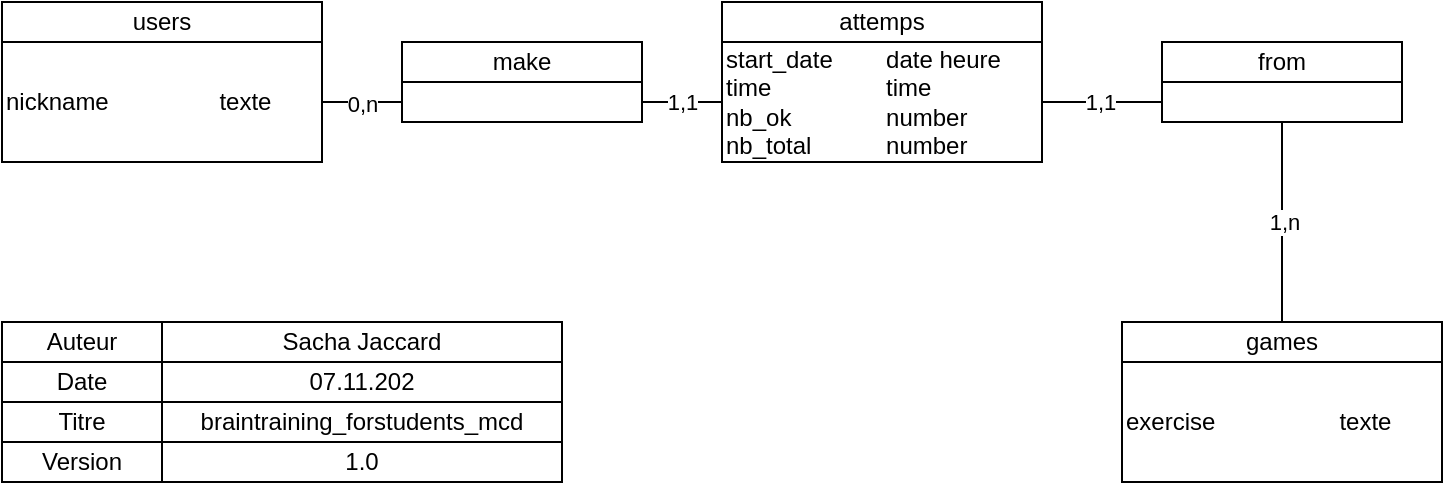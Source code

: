 <mxfile version="22.0.8" type="device">
  <diagram name="Page-1" id="jNDmu_4M6AhFxplmJnjj">
    <mxGraphModel dx="793" dy="425" grid="1" gridSize="10" guides="1" tooltips="1" connect="1" arrows="1" fold="1" page="1" pageScale="1" pageWidth="827" pageHeight="1169" math="0" shadow="0">
      <root>
        <mxCell id="0" />
        <mxCell id="1" parent="0" />
        <mxCell id="uxyARD76VYQH4xLrif9j-1" value="users" style="rounded=0;whiteSpace=wrap;html=1;" vertex="1" parent="1">
          <mxGeometry x="40" y="40" width="160" height="20" as="geometry" />
        </mxCell>
        <mxCell id="uxyARD76VYQH4xLrif9j-2" value="nickname&lt;span style=&quot;white-space: pre;&quot;&gt;&#x9;&lt;/span&gt;&lt;span style=&quot;white-space: pre;&quot;&gt;&#x9;&lt;/span&gt;&lt;span style=&quot;white-space: pre;&quot;&gt;&#x9;&lt;/span&gt;texte" style="rounded=0;whiteSpace=wrap;html=1;align=left;" vertex="1" parent="1">
          <mxGeometry x="40" y="60" width="160" height="60" as="geometry" />
        </mxCell>
        <mxCell id="uxyARD76VYQH4xLrif9j-3" value="attemps" style="rounded=0;whiteSpace=wrap;html=1;" vertex="1" parent="1">
          <mxGeometry x="400" y="40" width="160" height="20" as="geometry" />
        </mxCell>
        <mxCell id="uxyARD76VYQH4xLrif9j-4" value="start_date&lt;span style=&quot;white-space: pre;&quot;&gt;&#x9;d&lt;/span&gt;ate heure&lt;br&gt;time&lt;span style=&quot;white-space: pre;&quot;&gt;&#x9;&lt;/span&gt;&lt;span style=&quot;white-space: pre;&quot;&gt;&#x9;&lt;/span&gt;&lt;span style=&quot;white-space: pre;&quot;&gt;&#x9;&lt;/span&gt;time&lt;br&gt;nb_ok&lt;span style=&quot;white-space: pre;&quot;&gt;&#x9;&lt;/span&gt;&lt;span style=&quot;white-space: pre;&quot;&gt;&#x9;&lt;/span&gt;number&lt;br&gt;nb_total&lt;span style=&quot;white-space: pre;&quot;&gt;&#x9;&lt;/span&gt;&lt;span style=&quot;white-space: pre;&quot;&gt;&#x9;&lt;/span&gt;number" style="rounded=0;whiteSpace=wrap;html=1;align=left;" vertex="1" parent="1">
          <mxGeometry x="400" y="60" width="160" height="60" as="geometry" />
        </mxCell>
        <mxCell id="uxyARD76VYQH4xLrif9j-5" value="games" style="rounded=0;whiteSpace=wrap;html=1;" vertex="1" parent="1">
          <mxGeometry x="600" y="200" width="160" height="20" as="geometry" />
        </mxCell>
        <mxCell id="uxyARD76VYQH4xLrif9j-6" value="exercise&lt;span style=&quot;white-space: pre;&quot;&gt;&#x9;&lt;/span&gt;&lt;span style=&quot;white-space: pre;&quot;&gt;&#x9;&lt;/span&gt;&lt;span style=&quot;white-space: pre;&quot;&gt;&#x9;&lt;/span&gt;texte" style="rounded=0;whiteSpace=wrap;html=1;align=left;" vertex="1" parent="1">
          <mxGeometry x="600" y="220" width="160" height="60" as="geometry" />
        </mxCell>
        <mxCell id="uxyARD76VYQH4xLrif9j-10" value="make" style="rounded=0;whiteSpace=wrap;html=1;" vertex="1" parent="1">
          <mxGeometry x="240" y="60" width="120" height="20" as="geometry" />
        </mxCell>
        <mxCell id="uxyARD76VYQH4xLrif9j-11" value="" style="rounded=0;whiteSpace=wrap;html=1;align=left;" vertex="1" parent="1">
          <mxGeometry x="240" y="80" width="120" height="20" as="geometry" />
        </mxCell>
        <mxCell id="uxyARD76VYQH4xLrif9j-12" value="from" style="rounded=0;whiteSpace=wrap;html=1;" vertex="1" parent="1">
          <mxGeometry x="620" y="60" width="120" height="20" as="geometry" />
        </mxCell>
        <mxCell id="uxyARD76VYQH4xLrif9j-13" value="" style="rounded=0;whiteSpace=wrap;html=1;align=left;" vertex="1" parent="1">
          <mxGeometry x="620" y="80" width="120" height="20" as="geometry" />
        </mxCell>
        <mxCell id="uxyARD76VYQH4xLrif9j-14" value="" style="endArrow=none;html=1;rounded=0;entryX=0;entryY=0.5;entryDx=0;entryDy=0;exitX=1;exitY=0.5;exitDx=0;exitDy=0;" edge="1" parent="1" source="uxyARD76VYQH4xLrif9j-2" target="uxyARD76VYQH4xLrif9j-11">
          <mxGeometry width="50" height="50" relative="1" as="geometry">
            <mxPoint x="220" y="180" as="sourcePoint" />
            <mxPoint x="270" y="130" as="targetPoint" />
          </mxGeometry>
        </mxCell>
        <mxCell id="uxyARD76VYQH4xLrif9j-19" value="0,n" style="edgeLabel;html=1;align=center;verticalAlign=middle;resizable=0;points=[];" vertex="1" connectable="0" parent="uxyARD76VYQH4xLrif9j-14">
          <mxGeometry x="-0.004" y="-1" relative="1" as="geometry">
            <mxPoint as="offset" />
          </mxGeometry>
        </mxCell>
        <mxCell id="uxyARD76VYQH4xLrif9j-15" value="" style="endArrow=none;html=1;rounded=0;entryX=1;entryY=0.5;entryDx=0;entryDy=0;exitX=0;exitY=0.5;exitDx=0;exitDy=0;" edge="1" parent="1" source="uxyARD76VYQH4xLrif9j-4" target="uxyARD76VYQH4xLrif9j-11">
          <mxGeometry width="50" height="50" relative="1" as="geometry">
            <mxPoint x="310" y="170" as="sourcePoint" />
            <mxPoint x="360" y="120" as="targetPoint" />
          </mxGeometry>
        </mxCell>
        <mxCell id="uxyARD76VYQH4xLrif9j-20" value="1,1" style="edgeLabel;html=1;align=center;verticalAlign=middle;resizable=0;points=[];" vertex="1" connectable="0" parent="uxyARD76VYQH4xLrif9j-15">
          <mxGeometry x="0.005" relative="1" as="geometry">
            <mxPoint as="offset" />
          </mxGeometry>
        </mxCell>
        <mxCell id="uxyARD76VYQH4xLrif9j-16" value="" style="endArrow=none;html=1;rounded=0;exitX=0.5;exitY=1;exitDx=0;exitDy=0;entryX=0.5;entryY=0;entryDx=0;entryDy=0;" edge="1" parent="1" source="uxyARD76VYQH4xLrif9j-13" target="uxyARD76VYQH4xLrif9j-5">
          <mxGeometry width="50" height="50" relative="1" as="geometry">
            <mxPoint x="440" y="330" as="sourcePoint" />
            <mxPoint x="590" y="120" as="targetPoint" />
          </mxGeometry>
        </mxCell>
        <mxCell id="uxyARD76VYQH4xLrif9j-21" value="1,n" style="edgeLabel;html=1;align=center;verticalAlign=middle;resizable=0;points=[];" vertex="1" connectable="0" parent="uxyARD76VYQH4xLrif9j-16">
          <mxGeometry x="-0.007" y="1" relative="1" as="geometry">
            <mxPoint as="offset" />
          </mxGeometry>
        </mxCell>
        <mxCell id="uxyARD76VYQH4xLrif9j-17" value="" style="endArrow=none;html=1;rounded=0;entryX=0;entryY=0.5;entryDx=0;entryDy=0;exitX=1;exitY=0.5;exitDx=0;exitDy=0;" edge="1" parent="1" source="uxyARD76VYQH4xLrif9j-4" target="uxyARD76VYQH4xLrif9j-13">
          <mxGeometry width="50" height="50" relative="1" as="geometry">
            <mxPoint x="420" y="310" as="sourcePoint" />
            <mxPoint x="631.25" y="150" as="targetPoint" />
          </mxGeometry>
        </mxCell>
        <mxCell id="uxyARD76VYQH4xLrif9j-24" value="1,1" style="edgeLabel;html=1;align=center;verticalAlign=middle;resizable=0;points=[];" vertex="1" connectable="0" parent="uxyARD76VYQH4xLrif9j-17">
          <mxGeometry x="-0.044" relative="1" as="geometry">
            <mxPoint as="offset" />
          </mxGeometry>
        </mxCell>
        <mxCell id="uxyARD76VYQH4xLrif9j-25" value="Date" style="rounded=0;whiteSpace=wrap;html=1;" vertex="1" parent="1">
          <mxGeometry x="40" y="220" width="80" height="20" as="geometry" />
        </mxCell>
        <mxCell id="uxyARD76VYQH4xLrif9j-26" value="07.11.202" style="rounded=0;whiteSpace=wrap;html=1;" vertex="1" parent="1">
          <mxGeometry x="120" y="220" width="200" height="20" as="geometry" />
        </mxCell>
        <mxCell id="uxyARD76VYQH4xLrif9j-27" value="Version" style="rounded=0;whiteSpace=wrap;html=1;" vertex="1" parent="1">
          <mxGeometry x="40" y="260" width="80" height="20" as="geometry" />
        </mxCell>
        <mxCell id="uxyARD76VYQH4xLrif9j-28" value="1.0" style="rounded=0;whiteSpace=wrap;html=1;" vertex="1" parent="1">
          <mxGeometry x="120" y="260" width="200" height="20" as="geometry" />
        </mxCell>
        <mxCell id="uxyARD76VYQH4xLrif9j-29" value="Titre" style="rounded=0;whiteSpace=wrap;html=1;" vertex="1" parent="1">
          <mxGeometry x="40" y="240" width="80" height="20" as="geometry" />
        </mxCell>
        <mxCell id="uxyARD76VYQH4xLrif9j-30" value="braintraining_forstudents_mcd" style="rounded=0;whiteSpace=wrap;html=1;" vertex="1" parent="1">
          <mxGeometry x="120" y="240" width="200" height="20" as="geometry" />
        </mxCell>
        <mxCell id="uxyARD76VYQH4xLrif9j-31" value="Auteur" style="rounded=0;whiteSpace=wrap;html=1;" vertex="1" parent="1">
          <mxGeometry x="40" y="200" width="80" height="20" as="geometry" />
        </mxCell>
        <mxCell id="uxyARD76VYQH4xLrif9j-32" value="Sacha Jaccard" style="rounded=0;whiteSpace=wrap;html=1;" vertex="1" parent="1">
          <mxGeometry x="120" y="200" width="200" height="20" as="geometry" />
        </mxCell>
      </root>
    </mxGraphModel>
  </diagram>
</mxfile>

